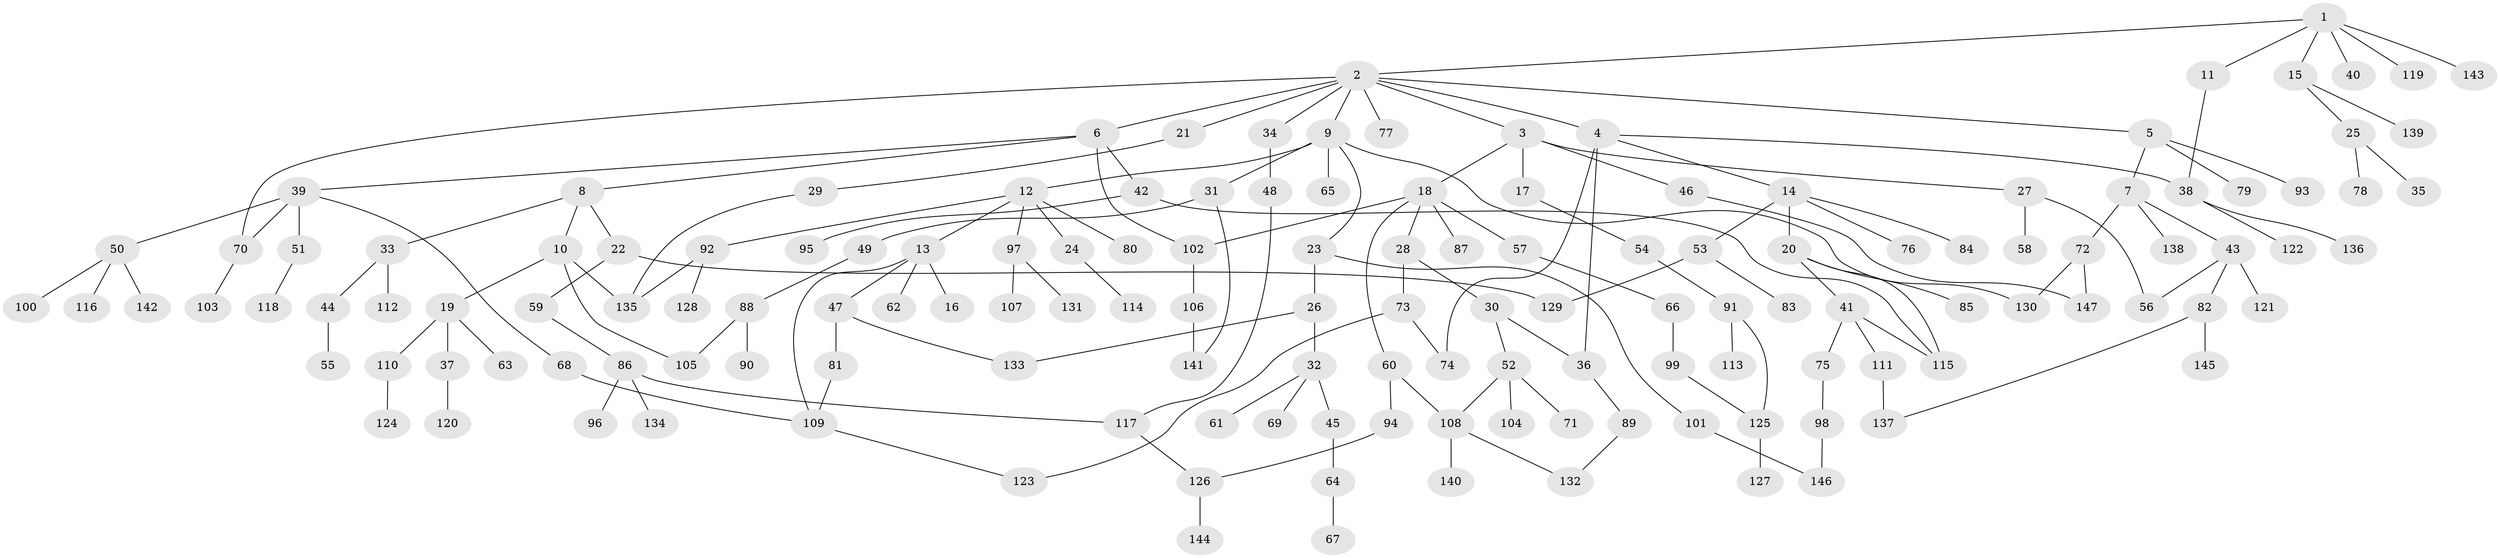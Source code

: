 // coarse degree distribution, {6: 0.022727272727272728, 13: 0.011363636363636364, 9: 0.011363636363636364, 4: 0.09090909090909091, 7: 0.022727272727272728, 2: 0.2727272727272727, 5: 0.045454545454545456, 3: 0.14772727272727273, 1: 0.375}
// Generated by graph-tools (version 1.1) at 2025/17/03/04/25 18:17:10]
// undirected, 147 vertices, 172 edges
graph export_dot {
graph [start="1"]
  node [color=gray90,style=filled];
  1;
  2;
  3;
  4;
  5;
  6;
  7;
  8;
  9;
  10;
  11;
  12;
  13;
  14;
  15;
  16;
  17;
  18;
  19;
  20;
  21;
  22;
  23;
  24;
  25;
  26;
  27;
  28;
  29;
  30;
  31;
  32;
  33;
  34;
  35;
  36;
  37;
  38;
  39;
  40;
  41;
  42;
  43;
  44;
  45;
  46;
  47;
  48;
  49;
  50;
  51;
  52;
  53;
  54;
  55;
  56;
  57;
  58;
  59;
  60;
  61;
  62;
  63;
  64;
  65;
  66;
  67;
  68;
  69;
  70;
  71;
  72;
  73;
  74;
  75;
  76;
  77;
  78;
  79;
  80;
  81;
  82;
  83;
  84;
  85;
  86;
  87;
  88;
  89;
  90;
  91;
  92;
  93;
  94;
  95;
  96;
  97;
  98;
  99;
  100;
  101;
  102;
  103;
  104;
  105;
  106;
  107;
  108;
  109;
  110;
  111;
  112;
  113;
  114;
  115;
  116;
  117;
  118;
  119;
  120;
  121;
  122;
  123;
  124;
  125;
  126;
  127;
  128;
  129;
  130;
  131;
  132;
  133;
  134;
  135;
  136;
  137;
  138;
  139;
  140;
  141;
  142;
  143;
  144;
  145;
  146;
  147;
  1 -- 2;
  1 -- 11;
  1 -- 15;
  1 -- 40;
  1 -- 119;
  1 -- 143;
  2 -- 3;
  2 -- 4;
  2 -- 5;
  2 -- 6;
  2 -- 9;
  2 -- 21;
  2 -- 34;
  2 -- 70;
  2 -- 77;
  3 -- 17;
  3 -- 18;
  3 -- 27;
  3 -- 46;
  4 -- 14;
  4 -- 36;
  4 -- 38;
  4 -- 74;
  5 -- 7;
  5 -- 79;
  5 -- 93;
  6 -- 8;
  6 -- 39;
  6 -- 42;
  6 -- 102;
  7 -- 43;
  7 -- 72;
  7 -- 138;
  8 -- 10;
  8 -- 22;
  8 -- 33;
  9 -- 12;
  9 -- 23;
  9 -- 31;
  9 -- 65;
  9 -- 130;
  10 -- 19;
  10 -- 105;
  10 -- 135;
  11 -- 38;
  12 -- 13;
  12 -- 24;
  12 -- 80;
  12 -- 92;
  12 -- 97;
  13 -- 16;
  13 -- 47;
  13 -- 62;
  13 -- 109;
  14 -- 20;
  14 -- 53;
  14 -- 76;
  14 -- 84;
  15 -- 25;
  15 -- 139;
  17 -- 54;
  18 -- 28;
  18 -- 57;
  18 -- 60;
  18 -- 87;
  18 -- 102;
  19 -- 37;
  19 -- 63;
  19 -- 110;
  20 -- 41;
  20 -- 85;
  20 -- 115;
  21 -- 29;
  22 -- 59;
  22 -- 129;
  23 -- 26;
  23 -- 101;
  24 -- 114;
  25 -- 35;
  25 -- 78;
  26 -- 32;
  26 -- 133;
  27 -- 58;
  27 -- 56;
  28 -- 30;
  28 -- 73;
  29 -- 135;
  30 -- 52;
  30 -- 36;
  31 -- 49;
  31 -- 141;
  32 -- 45;
  32 -- 61;
  32 -- 69;
  33 -- 44;
  33 -- 112;
  34 -- 48;
  36 -- 89;
  37 -- 120;
  38 -- 122;
  38 -- 136;
  39 -- 50;
  39 -- 51;
  39 -- 68;
  39 -- 70;
  41 -- 75;
  41 -- 111;
  41 -- 115;
  42 -- 95;
  42 -- 115;
  43 -- 56;
  43 -- 82;
  43 -- 121;
  44 -- 55;
  45 -- 64;
  46 -- 147;
  47 -- 81;
  47 -- 133;
  48 -- 117;
  49 -- 88;
  50 -- 100;
  50 -- 116;
  50 -- 142;
  51 -- 118;
  52 -- 71;
  52 -- 104;
  52 -- 108;
  53 -- 83;
  53 -- 129;
  54 -- 91;
  57 -- 66;
  59 -- 86;
  60 -- 94;
  60 -- 108;
  64 -- 67;
  66 -- 99;
  68 -- 109;
  70 -- 103;
  72 -- 147;
  72 -- 130;
  73 -- 74;
  73 -- 123;
  75 -- 98;
  81 -- 109;
  82 -- 145;
  82 -- 137;
  86 -- 96;
  86 -- 134;
  86 -- 117;
  88 -- 90;
  88 -- 105;
  89 -- 132;
  91 -- 113;
  91 -- 125;
  92 -- 128;
  92 -- 135;
  94 -- 126;
  97 -- 107;
  97 -- 131;
  98 -- 146;
  99 -- 125;
  101 -- 146;
  102 -- 106;
  106 -- 141;
  108 -- 132;
  108 -- 140;
  109 -- 123;
  110 -- 124;
  111 -- 137;
  117 -- 126;
  125 -- 127;
  126 -- 144;
}
